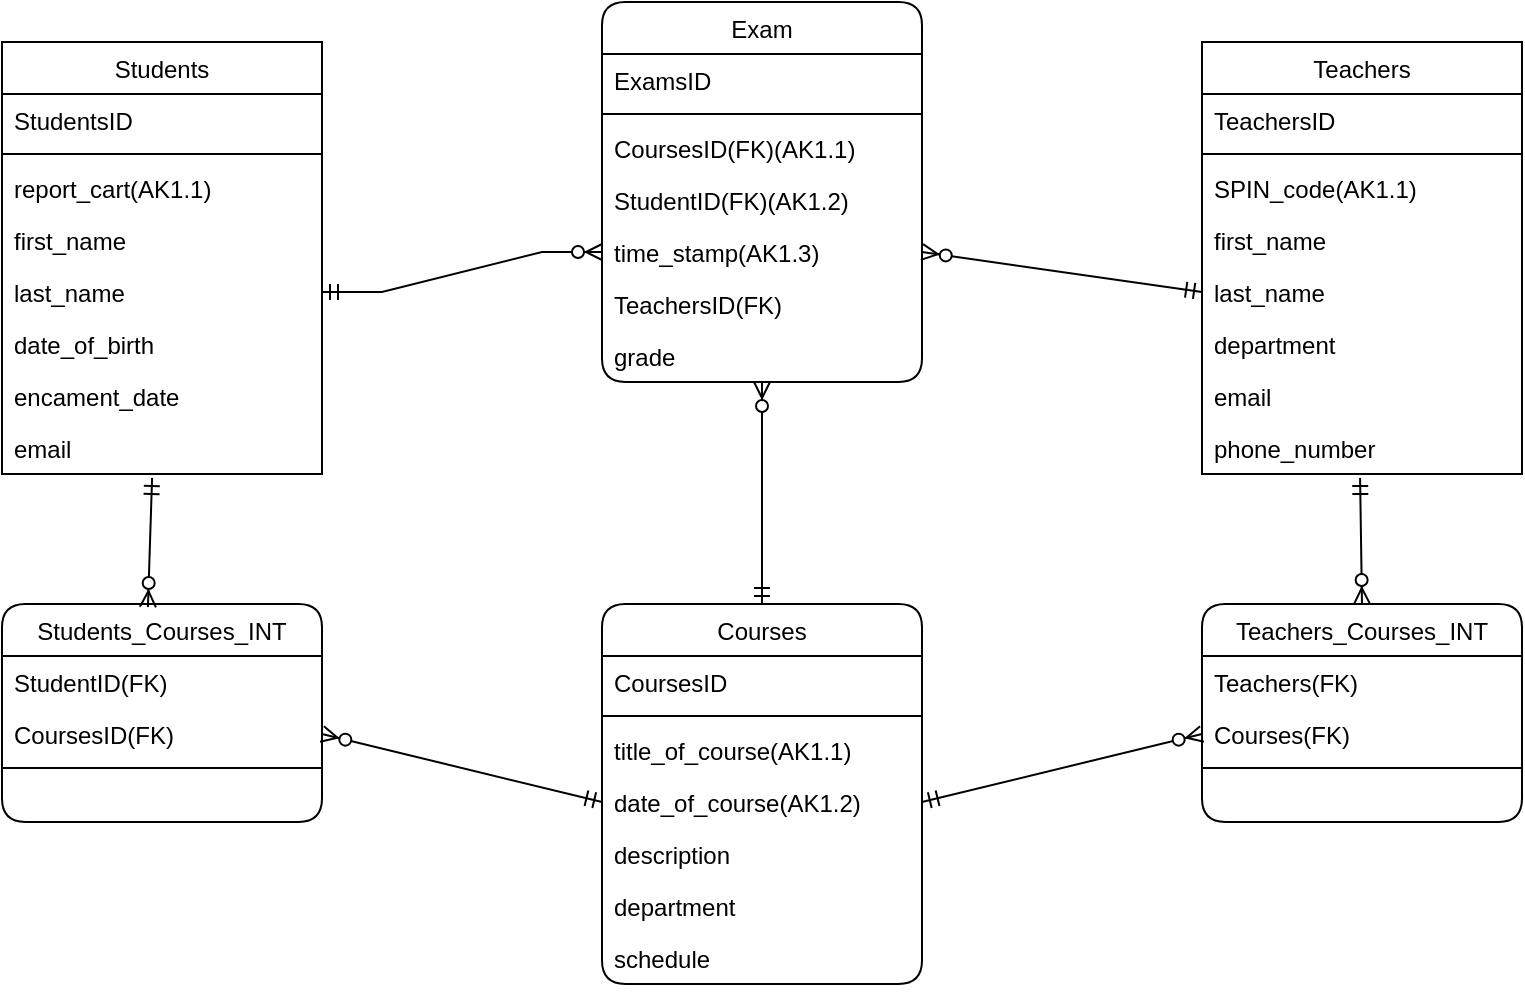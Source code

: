 <mxfile version="25.0.1">
  <diagram id="C5RBs43oDa-KdzZeNtuy" name="Page-1">
    <mxGraphModel dx="1434" dy="791" grid="1" gridSize="10" guides="1" tooltips="1" connect="1" arrows="1" fold="1" page="1" pageScale="1" pageWidth="827" pageHeight="1169" math="0" shadow="0">
      <root>
        <mxCell id="WIyWlLk6GJQsqaUBKTNV-0" />
        <mxCell id="WIyWlLk6GJQsqaUBKTNV-1" parent="WIyWlLk6GJQsqaUBKTNV-0" />
        <mxCell id="YdZbgjnO45057_0vi_Zm-0" value="Students" style="swimlane;fontStyle=0;align=center;verticalAlign=top;childLayout=stackLayout;horizontal=1;startSize=26;horizontalStack=0;resizeParent=1;resizeLast=0;collapsible=1;marginBottom=0;rounded=0;shadow=0;strokeWidth=1;" parent="WIyWlLk6GJQsqaUBKTNV-1" vertex="1">
          <mxGeometry x="40" y="40" width="160" height="216" as="geometry">
            <mxRectangle x="550" y="140" width="160" height="26" as="alternateBounds" />
          </mxGeometry>
        </mxCell>
        <mxCell id="YdZbgjnO45057_0vi_Zm-55" value="StudentsID" style="text;align=left;verticalAlign=top;spacingLeft=4;spacingRight=4;overflow=hidden;rotatable=0;points=[[0,0.5],[1,0.5]];portConstraint=eastwest;" parent="YdZbgjnO45057_0vi_Zm-0" vertex="1">
          <mxGeometry y="26" width="160" height="26" as="geometry" />
        </mxCell>
        <mxCell id="YdZbgjnO45057_0vi_Zm-6" value="" style="line;html=1;strokeWidth=1;align=left;verticalAlign=middle;spacingTop=-1;spacingLeft=3;spacingRight=3;rotatable=0;labelPosition=right;points=[];portConstraint=eastwest;" parent="YdZbgjnO45057_0vi_Zm-0" vertex="1">
          <mxGeometry y="52" width="160" height="8" as="geometry" />
        </mxCell>
        <mxCell id="YdZbgjnO45057_0vi_Zm-1" value="report_cart(AK1.1)" style="text;align=left;verticalAlign=top;spacingLeft=4;spacingRight=4;overflow=hidden;rotatable=0;points=[[0,0.5],[1,0.5]];portConstraint=eastwest;" parent="YdZbgjnO45057_0vi_Zm-0" vertex="1">
          <mxGeometry y="60" width="160" height="26" as="geometry" />
        </mxCell>
        <mxCell id="YdZbgjnO45057_0vi_Zm-2" value="first_name" style="text;align=left;verticalAlign=top;spacingLeft=4;spacingRight=4;overflow=hidden;rotatable=0;points=[[0,0.5],[1,0.5]];portConstraint=eastwest;rounded=0;shadow=0;html=0;" parent="YdZbgjnO45057_0vi_Zm-0" vertex="1">
          <mxGeometry y="86" width="160" height="26" as="geometry" />
        </mxCell>
        <mxCell id="YdZbgjnO45057_0vi_Zm-3" value="last_name" style="text;align=left;verticalAlign=top;spacingLeft=4;spacingRight=4;overflow=hidden;rotatable=0;points=[[0,0.5],[1,0.5]];portConstraint=eastwest;rounded=0;shadow=0;html=0;" parent="YdZbgjnO45057_0vi_Zm-0" vertex="1">
          <mxGeometry y="112" width="160" height="26" as="geometry" />
        </mxCell>
        <mxCell id="YdZbgjnO45057_0vi_Zm-4" value="date_of_birth" style="text;align=left;verticalAlign=top;spacingLeft=4;spacingRight=4;overflow=hidden;rotatable=0;points=[[0,0.5],[1,0.5]];portConstraint=eastwest;rounded=0;shadow=0;html=0;" parent="YdZbgjnO45057_0vi_Zm-0" vertex="1">
          <mxGeometry y="138" width="160" height="26" as="geometry" />
        </mxCell>
        <mxCell id="YdZbgjnO45057_0vi_Zm-5" value="encament_date" style="text;align=left;verticalAlign=top;spacingLeft=4;spacingRight=4;overflow=hidden;rotatable=0;points=[[0,0.5],[1,0.5]];portConstraint=eastwest;rounded=0;shadow=0;html=0;" parent="YdZbgjnO45057_0vi_Zm-0" vertex="1">
          <mxGeometry y="164" width="160" height="26" as="geometry" />
        </mxCell>
        <mxCell id="YdZbgjnO45057_0vi_Zm-7" value="email" style="text;align=left;verticalAlign=top;spacingLeft=4;spacingRight=4;overflow=hidden;rotatable=0;points=[[0,0.5],[1,0.5]];portConstraint=eastwest;" parent="YdZbgjnO45057_0vi_Zm-0" vertex="1">
          <mxGeometry y="190" width="160" height="26" as="geometry" />
        </mxCell>
        <mxCell id="YdZbgjnO45057_0vi_Zm-11" value="Teachers" style="swimlane;fontStyle=0;align=center;verticalAlign=top;childLayout=stackLayout;horizontal=1;startSize=26;horizontalStack=0;resizeParent=1;resizeLast=0;collapsible=1;marginBottom=0;rounded=0;shadow=0;strokeWidth=1;" parent="WIyWlLk6GJQsqaUBKTNV-1" vertex="1">
          <mxGeometry x="640" y="40" width="160" height="216" as="geometry">
            <mxRectangle x="550" y="140" width="160" height="26" as="alternateBounds" />
          </mxGeometry>
        </mxCell>
        <mxCell id="YdZbgjnO45057_0vi_Zm-57" value="TeachersID" style="text;align=left;verticalAlign=top;spacingLeft=4;spacingRight=4;overflow=hidden;rotatable=0;points=[[0,0.5],[1,0.5]];portConstraint=eastwest;" parent="YdZbgjnO45057_0vi_Zm-11" vertex="1">
          <mxGeometry y="26" width="160" height="26" as="geometry" />
        </mxCell>
        <mxCell id="YdZbgjnO45057_0vi_Zm-13" value="" style="line;html=1;strokeWidth=1;align=left;verticalAlign=middle;spacingTop=-1;spacingLeft=3;spacingRight=3;rotatable=0;labelPosition=right;points=[];portConstraint=eastwest;" parent="YdZbgjnO45057_0vi_Zm-11" vertex="1">
          <mxGeometry y="52" width="160" height="8" as="geometry" />
        </mxCell>
        <mxCell id="YdZbgjnO45057_0vi_Zm-12" value="SPIN_code(AK1.1)" style="text;align=left;verticalAlign=top;spacingLeft=4;spacingRight=4;overflow=hidden;rotatable=0;points=[[0,0.5],[1,0.5]];portConstraint=eastwest;" parent="YdZbgjnO45057_0vi_Zm-11" vertex="1">
          <mxGeometry y="60" width="160" height="26" as="geometry" />
        </mxCell>
        <mxCell id="YdZbgjnO45057_0vi_Zm-14" value="first_name" style="text;align=left;verticalAlign=top;spacingLeft=4;spacingRight=4;overflow=hidden;rotatable=0;points=[[0,0.5],[1,0.5]];portConstraint=eastwest;rounded=0;shadow=0;html=0;" parent="YdZbgjnO45057_0vi_Zm-11" vertex="1">
          <mxGeometry y="86" width="160" height="26" as="geometry" />
        </mxCell>
        <mxCell id="YdZbgjnO45057_0vi_Zm-15" value="last_name" style="text;align=left;verticalAlign=top;spacingLeft=4;spacingRight=4;overflow=hidden;rotatable=0;points=[[0,0.5],[1,0.5]];portConstraint=eastwest;rounded=0;shadow=0;html=0;" parent="YdZbgjnO45057_0vi_Zm-11" vertex="1">
          <mxGeometry y="112" width="160" height="26" as="geometry" />
        </mxCell>
        <mxCell id="YdZbgjnO45057_0vi_Zm-16" value="department" style="text;align=left;verticalAlign=top;spacingLeft=4;spacingRight=4;overflow=hidden;rotatable=0;points=[[0,0.5],[1,0.5]];portConstraint=eastwest;rounded=0;shadow=0;html=0;" parent="YdZbgjnO45057_0vi_Zm-11" vertex="1">
          <mxGeometry y="138" width="160" height="26" as="geometry" />
        </mxCell>
        <mxCell id="YdZbgjnO45057_0vi_Zm-17" value="email" style="text;align=left;verticalAlign=top;spacingLeft=4;spacingRight=4;overflow=hidden;rotatable=0;points=[[0,0.5],[1,0.5]];portConstraint=eastwest;rounded=0;shadow=0;html=0;" parent="YdZbgjnO45057_0vi_Zm-11" vertex="1">
          <mxGeometry y="164" width="160" height="26" as="geometry" />
        </mxCell>
        <mxCell id="YdZbgjnO45057_0vi_Zm-18" value="phone_number" style="text;align=left;verticalAlign=top;spacingLeft=4;spacingRight=4;overflow=hidden;rotatable=0;points=[[0,0.5],[1,0.5]];portConstraint=eastwest;" parent="YdZbgjnO45057_0vi_Zm-11" vertex="1">
          <mxGeometry y="190" width="160" height="26" as="geometry" />
        </mxCell>
        <mxCell id="YdZbgjnO45057_0vi_Zm-19" value="Students_Courses_INT" style="swimlane;fontStyle=0;align=center;verticalAlign=top;childLayout=stackLayout;horizontal=1;startSize=26;horizontalStack=0;resizeParent=1;resizeLast=0;collapsible=1;marginBottom=0;rounded=1;shadow=0;strokeWidth=1;" parent="WIyWlLk6GJQsqaUBKTNV-1" vertex="1">
          <mxGeometry x="40" y="321" width="160" height="109" as="geometry">
            <mxRectangle x="550" y="140" width="160" height="26" as="alternateBounds" />
          </mxGeometry>
        </mxCell>
        <mxCell id="YdZbgjnO45057_0vi_Zm-20" value="StudentID(FK)" style="text;align=left;verticalAlign=top;spacingLeft=4;spacingRight=4;overflow=hidden;rotatable=0;points=[[0,0.5],[1,0.5]];portConstraint=eastwest;" parent="YdZbgjnO45057_0vi_Zm-19" vertex="1">
          <mxGeometry y="26" width="160" height="26" as="geometry" />
        </mxCell>
        <mxCell id="YdZbgjnO45057_0vi_Zm-22" value="CoursesID(FK)" style="text;align=left;verticalAlign=top;spacingLeft=4;spacingRight=4;overflow=hidden;rotatable=0;points=[[0,0.5],[1,0.5]];portConstraint=eastwest;rounded=0;shadow=0;html=0;" parent="YdZbgjnO45057_0vi_Zm-19" vertex="1">
          <mxGeometry y="52" width="160" height="26" as="geometry" />
        </mxCell>
        <mxCell id="YdZbgjnO45057_0vi_Zm-21" value="" style="line;html=1;strokeWidth=1;align=left;verticalAlign=middle;spacingTop=-1;spacingLeft=3;spacingRight=3;rotatable=0;labelPosition=right;points=[];portConstraint=eastwest;" parent="YdZbgjnO45057_0vi_Zm-19" vertex="1">
          <mxGeometry y="78" width="160" height="8" as="geometry" />
        </mxCell>
        <mxCell id="YdZbgjnO45057_0vi_Zm-27" value="Teachers_Courses_INT" style="swimlane;fontStyle=0;align=center;verticalAlign=top;childLayout=stackLayout;horizontal=1;startSize=26;horizontalStack=0;resizeParent=1;resizeLast=0;collapsible=1;marginBottom=0;rounded=1;shadow=0;strokeWidth=1;" parent="WIyWlLk6GJQsqaUBKTNV-1" vertex="1">
          <mxGeometry x="640" y="321" width="160" height="109" as="geometry">
            <mxRectangle x="550" y="140" width="160" height="26" as="alternateBounds" />
          </mxGeometry>
        </mxCell>
        <mxCell id="YdZbgjnO45057_0vi_Zm-28" value="Teachers(FK)" style="text;align=left;verticalAlign=top;spacingLeft=4;spacingRight=4;overflow=hidden;rotatable=0;points=[[0,0.5],[1,0.5]];portConstraint=eastwest;" parent="YdZbgjnO45057_0vi_Zm-27" vertex="1">
          <mxGeometry y="26" width="160" height="26" as="geometry" />
        </mxCell>
        <mxCell id="YdZbgjnO45057_0vi_Zm-29" value="Courses(FK)" style="text;align=left;verticalAlign=top;spacingLeft=4;spacingRight=4;overflow=hidden;rotatable=0;points=[[0,0.5],[1,0.5]];portConstraint=eastwest;rounded=0;shadow=0;html=0;" parent="YdZbgjnO45057_0vi_Zm-27" vertex="1">
          <mxGeometry y="52" width="160" height="26" as="geometry" />
        </mxCell>
        <mxCell id="YdZbgjnO45057_0vi_Zm-31" value="" style="line;html=1;strokeWidth=1;align=left;verticalAlign=middle;spacingTop=-1;spacingLeft=3;spacingRight=3;rotatable=0;labelPosition=right;points=[];portConstraint=eastwest;" parent="YdZbgjnO45057_0vi_Zm-27" vertex="1">
          <mxGeometry y="78" width="160" height="8" as="geometry" />
        </mxCell>
        <mxCell id="YdZbgjnO45057_0vi_Zm-32" value="Exam" style="swimlane;fontStyle=0;align=center;verticalAlign=top;childLayout=stackLayout;horizontal=1;startSize=26;horizontalStack=0;resizeParent=1;resizeLast=0;collapsible=1;marginBottom=0;rounded=1;shadow=0;strokeWidth=1;" parent="WIyWlLk6GJQsqaUBKTNV-1" vertex="1">
          <mxGeometry x="340" y="20" width="160" height="190" as="geometry">
            <mxRectangle x="550" y="140" width="160" height="26" as="alternateBounds" />
          </mxGeometry>
        </mxCell>
        <mxCell id="YdZbgjnO45057_0vi_Zm-56" value="ExamsID" style="text;align=left;verticalAlign=top;spacingLeft=4;spacingRight=4;overflow=hidden;rotatable=0;points=[[0,0.5],[1,0.5]];portConstraint=eastwest;" parent="YdZbgjnO45057_0vi_Zm-32" vertex="1">
          <mxGeometry y="26" width="160" height="26" as="geometry" />
        </mxCell>
        <mxCell id="YdZbgjnO45057_0vi_Zm-34" value="" style="line;html=1;strokeWidth=1;align=left;verticalAlign=middle;spacingTop=-1;spacingLeft=3;spacingRight=3;rotatable=0;labelPosition=right;points=[];portConstraint=eastwest;" parent="YdZbgjnO45057_0vi_Zm-32" vertex="1">
          <mxGeometry y="52" width="160" height="8" as="geometry" />
        </mxCell>
        <mxCell id="YdZbgjnO45057_0vi_Zm-35" value="CoursesID(FK)(AK1.1)" style="text;align=left;verticalAlign=top;spacingLeft=4;spacingRight=4;overflow=hidden;rotatable=0;points=[[0,0.5],[1,0.5]];portConstraint=eastwest;rounded=0;shadow=0;html=0;" parent="YdZbgjnO45057_0vi_Zm-32" vertex="1">
          <mxGeometry y="60" width="160" height="26" as="geometry" />
        </mxCell>
        <mxCell id="YdZbgjnO45057_0vi_Zm-36" value="StudentID(FK)(AK1.2)" style="text;align=left;verticalAlign=top;spacingLeft=4;spacingRight=4;overflow=hidden;rotatable=0;points=[[0,0.5],[1,0.5]];portConstraint=eastwest;rounded=0;shadow=0;html=0;" parent="YdZbgjnO45057_0vi_Zm-32" vertex="1">
          <mxGeometry y="86" width="160" height="26" as="geometry" />
        </mxCell>
        <mxCell id="YdZbgjnO45057_0vi_Zm-37" value="time_stamp(AK1.3)" style="text;align=left;verticalAlign=top;spacingLeft=4;spacingRight=4;overflow=hidden;rotatable=0;points=[[0,0.5],[1,0.5]];portConstraint=eastwest;rounded=0;shadow=0;html=0;" parent="YdZbgjnO45057_0vi_Zm-32" vertex="1">
          <mxGeometry y="112" width="160" height="26" as="geometry" />
        </mxCell>
        <mxCell id="YdZbgjnO45057_0vi_Zm-39" value="TeachersID(FK)" style="text;align=left;verticalAlign=top;spacingLeft=4;spacingRight=4;overflow=hidden;rotatable=0;points=[[0,0.5],[1,0.5]];portConstraint=eastwest;" parent="YdZbgjnO45057_0vi_Zm-32" vertex="1">
          <mxGeometry y="138" width="160" height="26" as="geometry" />
        </mxCell>
        <mxCell id="YdZbgjnO45057_0vi_Zm-38" value="grade" style="text;align=left;verticalAlign=top;spacingLeft=4;spacingRight=4;overflow=hidden;rotatable=0;points=[[0,0.5],[1,0.5]];portConstraint=eastwest;rounded=0;shadow=0;html=0;" parent="YdZbgjnO45057_0vi_Zm-32" vertex="1">
          <mxGeometry y="164" width="160" height="26" as="geometry" />
        </mxCell>
        <mxCell id="YdZbgjnO45057_0vi_Zm-40" value="Courses" style="swimlane;fontStyle=0;align=center;verticalAlign=top;childLayout=stackLayout;horizontal=1;startSize=26;horizontalStack=0;resizeParent=1;resizeLast=0;collapsible=1;marginBottom=0;rounded=1;shadow=0;strokeWidth=1;" parent="WIyWlLk6GJQsqaUBKTNV-1" vertex="1">
          <mxGeometry x="340" y="321" width="160" height="190" as="geometry">
            <mxRectangle x="550" y="140" width="160" height="26" as="alternateBounds" />
          </mxGeometry>
        </mxCell>
        <mxCell id="YdZbgjnO45057_0vi_Zm-58" value="CoursesID" style="text;align=left;verticalAlign=top;spacingLeft=4;spacingRight=4;overflow=hidden;rotatable=0;points=[[0,0.5],[1,0.5]];portConstraint=eastwest;" parent="YdZbgjnO45057_0vi_Zm-40" vertex="1">
          <mxGeometry y="26" width="160" height="26" as="geometry" />
        </mxCell>
        <mxCell id="YdZbgjnO45057_0vi_Zm-42" value="" style="line;html=1;strokeWidth=1;align=left;verticalAlign=middle;spacingTop=-1;spacingLeft=3;spacingRight=3;rotatable=0;labelPosition=right;points=[];portConstraint=eastwest;" parent="YdZbgjnO45057_0vi_Zm-40" vertex="1">
          <mxGeometry y="52" width="160" height="8" as="geometry" />
        </mxCell>
        <mxCell id="YdZbgjnO45057_0vi_Zm-41" value="title_of_course(AK1.1)" style="text;align=left;verticalAlign=top;spacingLeft=4;spacingRight=4;overflow=hidden;rotatable=0;points=[[0,0.5],[1,0.5]];portConstraint=eastwest;" parent="YdZbgjnO45057_0vi_Zm-40" vertex="1">
          <mxGeometry y="60" width="160" height="26" as="geometry" />
        </mxCell>
        <mxCell id="YdZbgjnO45057_0vi_Zm-43" value="date_of_course(AK1.2)" style="text;align=left;verticalAlign=top;spacingLeft=4;spacingRight=4;overflow=hidden;rotatable=0;points=[[0,0.5],[1,0.5]];portConstraint=eastwest;rounded=0;shadow=0;html=0;" parent="YdZbgjnO45057_0vi_Zm-40" vertex="1">
          <mxGeometry y="86" width="160" height="26" as="geometry" />
        </mxCell>
        <mxCell id="YdZbgjnO45057_0vi_Zm-44" value="description" style="text;align=left;verticalAlign=top;spacingLeft=4;spacingRight=4;overflow=hidden;rotatable=0;points=[[0,0.5],[1,0.5]];portConstraint=eastwest;rounded=0;shadow=0;html=0;" parent="YdZbgjnO45057_0vi_Zm-40" vertex="1">
          <mxGeometry y="112" width="160" height="26" as="geometry" />
        </mxCell>
        <mxCell id="YdZbgjnO45057_0vi_Zm-45" value="department" style="text;align=left;verticalAlign=top;spacingLeft=4;spacingRight=4;overflow=hidden;rotatable=0;points=[[0,0.5],[1,0.5]];portConstraint=eastwest;rounded=0;shadow=0;html=0;" parent="YdZbgjnO45057_0vi_Zm-40" vertex="1">
          <mxGeometry y="138" width="160" height="26" as="geometry" />
        </mxCell>
        <mxCell id="YdZbgjnO45057_0vi_Zm-46" value="schedule" style="text;align=left;verticalAlign=top;spacingLeft=4;spacingRight=4;overflow=hidden;rotatable=0;points=[[0,0.5],[1,0.5]];portConstraint=eastwest;rounded=0;shadow=0;html=0;" parent="YdZbgjnO45057_0vi_Zm-40" vertex="1">
          <mxGeometry y="164" width="160" height="26" as="geometry" />
        </mxCell>
        <mxCell id="YdZbgjnO45057_0vi_Zm-48" value="" style="edgeStyle=entityRelationEdgeStyle;fontSize=12;html=1;endArrow=ERzeroToMany;startArrow=ERmandOne;rounded=0;exitX=1;exitY=0.5;exitDx=0;exitDy=0;entryX=0;entryY=0.5;entryDx=0;entryDy=0;" parent="WIyWlLk6GJQsqaUBKTNV-1" source="YdZbgjnO45057_0vi_Zm-3" target="YdZbgjnO45057_0vi_Zm-37" edge="1">
          <mxGeometry width="100" height="100" relative="1" as="geometry">
            <mxPoint x="230" y="280" as="sourcePoint" />
            <mxPoint x="330" y="180" as="targetPoint" />
          </mxGeometry>
        </mxCell>
        <mxCell id="YdZbgjnO45057_0vi_Zm-49" value="" style="fontSize=12;html=1;endArrow=ERzeroToMany;startArrow=ERmandOne;rounded=0;exitX=0.469;exitY=1.077;exitDx=0;exitDy=0;entryX=0.456;entryY=0.014;entryDx=0;entryDy=0;exitPerimeter=0;entryPerimeter=0;" parent="WIyWlLk6GJQsqaUBKTNV-1" source="YdZbgjnO45057_0vi_Zm-7" target="YdZbgjnO45057_0vi_Zm-19" edge="1">
          <mxGeometry width="100" height="100" relative="1" as="geometry">
            <mxPoint x="210" y="262" as="sourcePoint" />
            <mxPoint x="350" y="260" as="targetPoint" />
          </mxGeometry>
        </mxCell>
        <mxCell id="YdZbgjnO45057_0vi_Zm-50" value="" style="fontSize=12;html=1;endArrow=ERzeroToMany;startArrow=ERmandOne;rounded=0;entryX=1;entryY=0.5;entryDx=0;entryDy=0;exitX=0;exitY=0.5;exitDx=0;exitDy=0;" parent="WIyWlLk6GJQsqaUBKTNV-1" source="YdZbgjnO45057_0vi_Zm-43" target="YdZbgjnO45057_0vi_Zm-22" edge="1">
          <mxGeometry width="100" height="100" relative="1" as="geometry">
            <mxPoint x="220" y="321" as="sourcePoint" />
            <mxPoint x="123" y="333" as="targetPoint" />
          </mxGeometry>
        </mxCell>
        <mxCell id="YdZbgjnO45057_0vi_Zm-51" value="" style="fontSize=12;html=1;endArrow=ERzeroToMany;startArrow=ERmandOne;rounded=0;exitX=1;exitY=0.5;exitDx=0;exitDy=0;entryX=0;entryY=0.5;entryDx=0;entryDy=0;" parent="WIyWlLk6GJQsqaUBKTNV-1" source="YdZbgjnO45057_0vi_Zm-43" target="YdZbgjnO45057_0vi_Zm-29" edge="1">
          <mxGeometry width="100" height="100" relative="1" as="geometry">
            <mxPoint x="135" y="293" as="sourcePoint" />
            <mxPoint x="133" y="343" as="targetPoint" />
          </mxGeometry>
        </mxCell>
        <mxCell id="YdZbgjnO45057_0vi_Zm-52" value="" style="fontSize=12;html=1;endArrow=ERzeroToMany;startArrow=ERmandOne;rounded=0;exitX=0.494;exitY=1.077;exitDx=0;exitDy=0;exitPerimeter=0;entryX=0.5;entryY=0;entryDx=0;entryDy=0;" parent="WIyWlLk6GJQsqaUBKTNV-1" source="YdZbgjnO45057_0vi_Zm-18" target="YdZbgjnO45057_0vi_Zm-27" edge="1">
          <mxGeometry width="100" height="100" relative="1" as="geometry">
            <mxPoint x="145" y="262" as="sourcePoint" />
            <mxPoint x="630" y="250" as="targetPoint" />
          </mxGeometry>
        </mxCell>
        <mxCell id="YdZbgjnO45057_0vi_Zm-53" value="" style="fontSize=12;html=1;endArrow=ERzeroToMany;startArrow=ERmandOne;rounded=0;exitX=0.5;exitY=0;exitDx=0;exitDy=0;" parent="WIyWlLk6GJQsqaUBKTNV-1" source="YdZbgjnO45057_0vi_Zm-40" edge="1">
          <mxGeometry width="100" height="100" relative="1" as="geometry">
            <mxPoint x="155" y="272" as="sourcePoint" />
            <mxPoint x="420" y="210" as="targetPoint" />
          </mxGeometry>
        </mxCell>
        <mxCell id="YdZbgjnO45057_0vi_Zm-54" value="" style="fontSize=12;html=1;endArrow=ERzeroToMany;startArrow=ERmandOne;rounded=0;exitX=0;exitY=0.5;exitDx=0;exitDy=0;entryX=1;entryY=0.5;entryDx=0;entryDy=0;" parent="WIyWlLk6GJQsqaUBKTNV-1" source="YdZbgjnO45057_0vi_Zm-15" target="YdZbgjnO45057_0vi_Zm-37" edge="1">
          <mxGeometry width="100" height="100" relative="1" as="geometry">
            <mxPoint x="165" y="282" as="sourcePoint" />
            <mxPoint x="163" y="332" as="targetPoint" />
          </mxGeometry>
        </mxCell>
      </root>
    </mxGraphModel>
  </diagram>
</mxfile>
